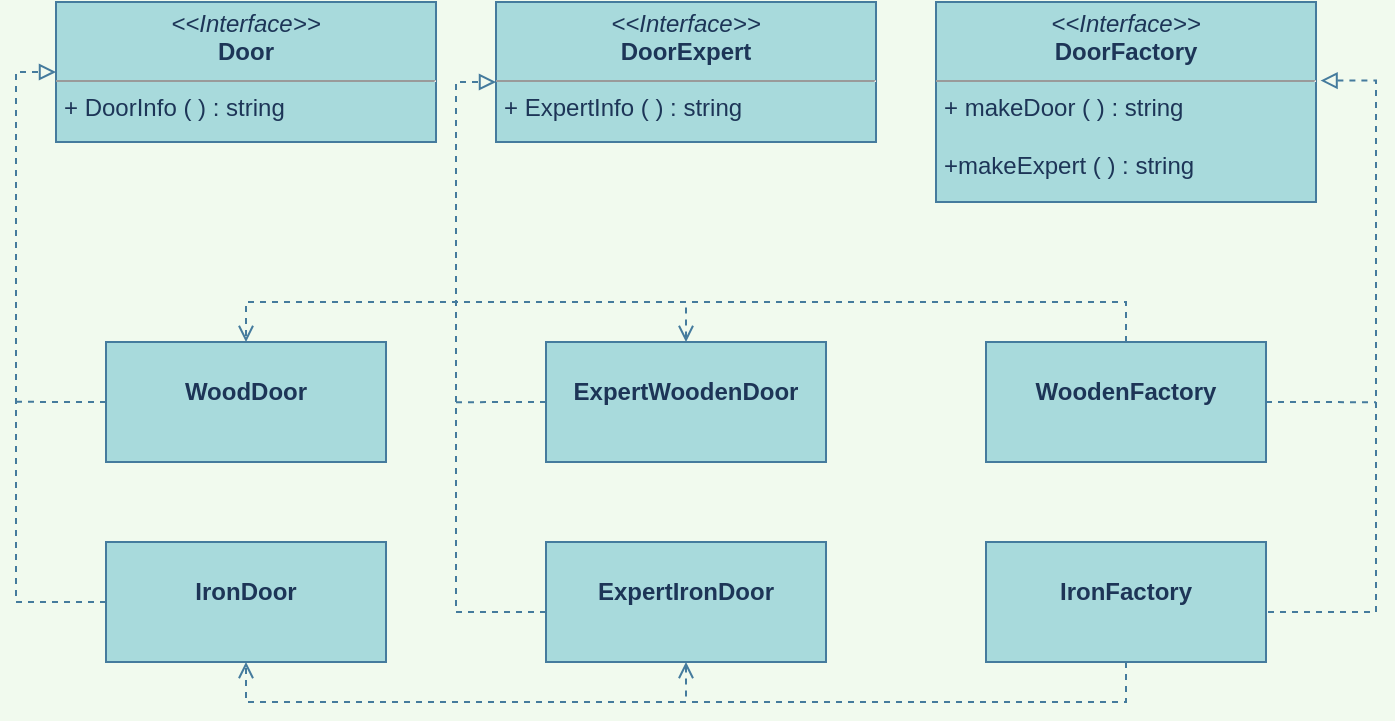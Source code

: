 <mxfile>
    <diagram id="anqa7Mn7415OEaQGfXqc" name="Страница 1">
        <mxGraphModel dx="965" dy="676" grid="1" gridSize="10" guides="1" tooltips="1" connect="1" arrows="1" fold="1" page="1" pageScale="1" pageWidth="827" pageHeight="1169" background="#F1FAEE" math="0" shadow="0">
            <root>
                <mxCell id="0"/>
                <mxCell id="1" parent="0"/>
                <mxCell id="3" value="&lt;p style=&quot;margin: 0px ; margin-top: 4px ; text-align: center&quot;&gt;&lt;i&gt;&amp;lt;&amp;lt;Interface&amp;gt;&amp;gt;&lt;/i&gt;&lt;br&gt;&lt;b&gt;Door&lt;/b&gt;&lt;/p&gt;&lt;hr size=&quot;1&quot;&gt;&lt;p style=&quot;margin: 0px ; margin-left: 4px&quot;&gt;&lt;/p&gt;&lt;p style=&quot;margin: 0px ; margin-left: 4px&quot;&gt;+ DoorInfo ( ) : string&lt;/p&gt;" style="verticalAlign=top;align=left;overflow=fill;fontSize=12;fontFamily=Helvetica;html=1;fillColor=#A8DADC;strokeColor=#457B9D;fontColor=#1D3557;" vertex="1" parent="1">
                    <mxGeometry x="80" y="110" width="190" height="70" as="geometry"/>
                </mxCell>
                <mxCell id="4" value="&lt;p style=&quot;margin: 0px ; margin-top: 4px ; text-align: center&quot;&gt;&lt;i&gt;&amp;lt;&amp;lt;Interface&amp;gt;&amp;gt;&lt;/i&gt;&lt;br&gt;&lt;b&gt;DoorExpert&lt;/b&gt;&lt;/p&gt;&lt;hr size=&quot;1&quot;&gt;&lt;p style=&quot;margin: 0px ; margin-left: 4px&quot;&gt;&lt;/p&gt;&lt;p style=&quot;margin: 0px ; margin-left: 4px&quot;&gt;+ ExpertInfo ( ) : string&lt;/p&gt;" style="verticalAlign=top;align=left;overflow=fill;fontSize=12;fontFamily=Helvetica;html=1;fillColor=#A8DADC;strokeColor=#457B9D;fontColor=#1D3557;" vertex="1" parent="1">
                    <mxGeometry x="300" y="110" width="190" height="70" as="geometry"/>
                </mxCell>
                <mxCell id="5" value="&lt;p style=&quot;margin: 0px ; margin-top: 4px ; text-align: center&quot;&gt;&lt;i&gt;&amp;lt;&amp;lt;Interface&amp;gt;&amp;gt;&lt;/i&gt;&lt;br&gt;&lt;b&gt;DoorFactory&lt;/b&gt;&lt;/p&gt;&lt;hr size=&quot;1&quot;&gt;&lt;p style=&quot;margin: 0px ; margin-left: 4px&quot;&gt;&lt;/p&gt;&lt;p style=&quot;margin: 0px ; margin-left: 4px&quot;&gt;+ makeDoor ( ) : string&lt;/p&gt;&lt;p style=&quot;margin: 0px ; margin-left: 4px&quot;&gt;&lt;br&gt;&lt;/p&gt;&lt;p style=&quot;margin: 0px ; margin-left: 4px&quot;&gt;+makeExpert ( ) : string&lt;/p&gt;&lt;p style=&quot;margin: 0px ; margin-left: 4px&quot;&gt;&lt;br&gt;&lt;/p&gt;" style="verticalAlign=top;align=left;overflow=fill;fontSize=12;fontFamily=Helvetica;html=1;fillColor=#A8DADC;strokeColor=#457B9D;fontColor=#1D3557;" vertex="1" parent="1">
                    <mxGeometry x="520" y="110" width="190" height="100" as="geometry"/>
                </mxCell>
                <mxCell id="18" style="edgeStyle=orthogonalEdgeStyle;rounded=0;orthogonalLoop=1;jettySize=auto;html=1;exitX=0;exitY=0.5;exitDx=0;exitDy=0;dashed=1;endArrow=none;endFill=0;labelBackgroundColor=#F1FAEE;strokeColor=#457B9D;fontColor=#1D3557;" edge="1" parent="1" source="6">
                    <mxGeometry relative="1" as="geometry">
                        <mxPoint x="60" y="309.882" as="targetPoint"/>
                    </mxGeometry>
                </mxCell>
                <mxCell id="6" value="&lt;p style=&quot;margin: 0px ; margin-top: 4px ; text-align: center&quot;&gt;&lt;br&gt;&lt;b&gt;WoodDoor&lt;/b&gt;&lt;/p&gt;" style="verticalAlign=top;align=left;overflow=fill;fontSize=12;fontFamily=Helvetica;html=1;fillColor=#A8DADC;strokeColor=#457B9D;fontColor=#1D3557;" vertex="1" parent="1">
                    <mxGeometry x="105" y="280" width="140" height="60" as="geometry"/>
                </mxCell>
                <mxCell id="17" style="edgeStyle=orthogonalEdgeStyle;rounded=0;orthogonalLoop=1;jettySize=auto;html=1;exitX=0;exitY=0.5;exitDx=0;exitDy=0;entryX=0;entryY=0.5;entryDx=0;entryDy=0;dashed=1;endArrow=block;endFill=0;labelBackgroundColor=#F1FAEE;strokeColor=#457B9D;fontColor=#1D3557;" edge="1" parent="1" source="9" target="3">
                    <mxGeometry relative="1" as="geometry">
                        <Array as="points">
                            <mxPoint x="60" y="410"/>
                            <mxPoint x="60" y="145"/>
                        </Array>
                    </mxGeometry>
                </mxCell>
                <mxCell id="9" value="&lt;p style=&quot;margin: 0px ; margin-top: 4px ; text-align: center&quot;&gt;&lt;br&gt;&lt;b&gt;IronDoor&lt;/b&gt;&lt;/p&gt;" style="verticalAlign=top;align=left;overflow=fill;fontSize=12;fontFamily=Helvetica;html=1;fillColor=#A8DADC;strokeColor=#457B9D;fontColor=#1D3557;" vertex="1" parent="1">
                    <mxGeometry x="105" y="380" width="140" height="60" as="geometry"/>
                </mxCell>
                <mxCell id="32" style="edgeStyle=orthogonalEdgeStyle;rounded=0;orthogonalLoop=1;jettySize=auto;html=1;exitX=0.5;exitY=1;exitDx=0;exitDy=0;dashed=1;startArrow=open;startFill=0;endArrow=none;endFill=0;labelBackgroundColor=#F1FAEE;strokeColor=#457B9D;fontColor=#1D3557;" edge="1" parent="1" source="12">
                    <mxGeometry relative="1" as="geometry">
                        <mxPoint x="395" y="460" as="targetPoint"/>
                    </mxGeometry>
                </mxCell>
                <mxCell id="12" value="&lt;p style=&quot;margin: 0px ; margin-top: 4px ; text-align: center&quot;&gt;&lt;br&gt;&lt;b&gt;ExpertIronDoor&lt;/b&gt;&lt;/p&gt;" style="verticalAlign=top;align=left;overflow=fill;fontSize=12;fontFamily=Helvetica;html=1;fillColor=#A8DADC;strokeColor=#457B9D;fontColor=#1D3557;" vertex="1" parent="1">
                    <mxGeometry x="325" y="380" width="140" height="60" as="geometry"/>
                </mxCell>
                <mxCell id="26" style="edgeStyle=orthogonalEdgeStyle;rounded=0;orthogonalLoop=1;jettySize=auto;html=1;exitX=0;exitY=0.5;exitDx=0;exitDy=0;dashed=1;endArrow=none;endFill=0;labelBackgroundColor=#F1FAEE;strokeColor=#457B9D;fontColor=#1D3557;" edge="1" parent="1" source="13">
                    <mxGeometry relative="1" as="geometry">
                        <mxPoint x="280" y="310.167" as="targetPoint"/>
                    </mxGeometry>
                </mxCell>
                <mxCell id="30" style="edgeStyle=orthogonalEdgeStyle;rounded=0;orthogonalLoop=1;jettySize=auto;html=1;exitX=0.5;exitY=0;exitDx=0;exitDy=0;dashed=1;endArrow=none;endFill=0;startArrow=open;startFill=0;labelBackgroundColor=#F1FAEE;strokeColor=#457B9D;fontColor=#1D3557;" edge="1" parent="1" source="13">
                    <mxGeometry relative="1" as="geometry">
                        <mxPoint x="395" y="260" as="targetPoint"/>
                    </mxGeometry>
                </mxCell>
                <mxCell id="13" value="&lt;p style=&quot;margin: 0px ; margin-top: 4px ; text-align: center&quot;&gt;&lt;br&gt;&lt;b&gt;ExpertWoodenDoor&lt;/b&gt;&lt;/p&gt;" style="verticalAlign=top;align=left;overflow=fill;fontSize=12;fontFamily=Helvetica;html=1;fillColor=#A8DADC;strokeColor=#457B9D;fontColor=#1D3557;" vertex="1" parent="1">
                    <mxGeometry x="325" y="280" width="140" height="60" as="geometry"/>
                </mxCell>
                <mxCell id="25" style="edgeStyle=orthogonalEdgeStyle;rounded=0;orthogonalLoop=1;jettySize=auto;html=1;exitX=1;exitY=0.5;exitDx=0;exitDy=0;dashed=1;endArrow=none;endFill=0;labelBackgroundColor=#F1FAEE;strokeColor=#457B9D;fontColor=#1D3557;" edge="1" parent="1" source="14">
                    <mxGeometry relative="1" as="geometry">
                        <mxPoint x="740" y="310.167" as="targetPoint"/>
                    </mxGeometry>
                </mxCell>
                <mxCell id="28" style="edgeStyle=orthogonalEdgeStyle;rounded=0;orthogonalLoop=1;jettySize=auto;html=1;exitX=0.5;exitY=0;exitDx=0;exitDy=0;entryX=0.5;entryY=0;entryDx=0;entryDy=0;dashed=1;endArrow=open;endFill=0;labelBackgroundColor=#F1FAEE;strokeColor=#457B9D;fontColor=#1D3557;" edge="1" parent="1" source="14" target="6">
                    <mxGeometry relative="1" as="geometry"/>
                </mxCell>
                <mxCell id="14" value="&lt;p style=&quot;margin: 0px ; margin-top: 4px ; text-align: center&quot;&gt;&lt;br&gt;&lt;b&gt;WoodenFactory&lt;/b&gt;&lt;/p&gt;" style="verticalAlign=top;align=left;overflow=fill;fontSize=12;fontFamily=Helvetica;html=1;fillColor=#A8DADC;strokeColor=#457B9D;fontColor=#1D3557;" vertex="1" parent="1">
                    <mxGeometry x="545" y="280" width="140" height="60" as="geometry"/>
                </mxCell>
                <mxCell id="31" style="edgeStyle=orthogonalEdgeStyle;rounded=0;orthogonalLoop=1;jettySize=auto;html=1;exitX=0.5;exitY=1;exitDx=0;exitDy=0;entryX=0.5;entryY=1;entryDx=0;entryDy=0;dashed=1;startArrow=none;startFill=0;endArrow=open;endFill=0;labelBackgroundColor=#F1FAEE;strokeColor=#457B9D;fontColor=#1D3557;" edge="1" parent="1" source="15" target="9">
                    <mxGeometry relative="1" as="geometry"/>
                </mxCell>
                <mxCell id="15" value="&lt;p style=&quot;margin: 0px ; margin-top: 4px ; text-align: center&quot;&gt;&lt;br&gt;&lt;b&gt;IronFactory&lt;/b&gt;&lt;/p&gt;" style="verticalAlign=top;align=left;overflow=fill;fontSize=12;fontFamily=Helvetica;html=1;fillColor=#A8DADC;strokeColor=#457B9D;fontColor=#1D3557;" vertex="1" parent="1">
                    <mxGeometry x="545" y="380" width="140" height="60" as="geometry"/>
                </mxCell>
                <mxCell id="19" style="edgeStyle=orthogonalEdgeStyle;rounded=0;orthogonalLoop=1;jettySize=auto;html=1;exitX=0;exitY=0.5;exitDx=0;exitDy=0;entryX=0;entryY=0.5;entryDx=0;entryDy=0;dashed=1;endArrow=block;endFill=0;labelBackgroundColor=#F1FAEE;strokeColor=#457B9D;fontColor=#1D3557;" edge="1" parent="1">
                    <mxGeometry relative="1" as="geometry">
                        <mxPoint x="325" y="415" as="sourcePoint"/>
                        <mxPoint x="300" y="150" as="targetPoint"/>
                        <Array as="points">
                            <mxPoint x="280" y="415"/>
                            <mxPoint x="280" y="150"/>
                        </Array>
                    </mxGeometry>
                </mxCell>
                <mxCell id="24" style="edgeStyle=orthogonalEdgeStyle;rounded=0;orthogonalLoop=1;jettySize=auto;html=1;exitX=1;exitY=0.5;exitDx=0;exitDy=0;dashed=1;endArrow=block;endFill=0;entryX=1.012;entryY=0.393;entryDx=0;entryDy=0;entryPerimeter=0;labelBackgroundColor=#F1FAEE;strokeColor=#457B9D;fontColor=#1D3557;" edge="1" parent="1" source="15" target="5">
                    <mxGeometry relative="1" as="geometry">
                        <mxPoint x="785" y="415" as="sourcePoint"/>
                        <mxPoint x="720" y="150" as="targetPoint"/>
                        <Array as="points">
                            <mxPoint x="685" y="415"/>
                            <mxPoint x="740" y="415"/>
                            <mxPoint x="740" y="149"/>
                        </Array>
                    </mxGeometry>
                </mxCell>
            </root>
        </mxGraphModel>
    </diagram>
</mxfile>